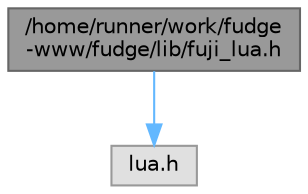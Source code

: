 digraph "/home/runner/work/fudge-www/fudge/lib/fuji_lua.h"
{
 // LATEX_PDF_SIZE
  bgcolor="transparent";
  edge [fontname=Helvetica,fontsize=10,labelfontname=Helvetica,labelfontsize=10];
  node [fontname=Helvetica,fontsize=10,shape=box,height=0.2,width=0.4];
  Node1 [id="Node000001",label="/home/runner/work/fudge\l-www/fudge/lib/fuji_lua.h",height=0.2,width=0.4,color="gray40", fillcolor="grey60", style="filled", fontcolor="black",tooltip=" "];
  Node1 -> Node2 [id="edge1_Node000001_Node000002",color="steelblue1",style="solid",tooltip=" "];
  Node2 [id="Node000002",label="lua.h",height=0.2,width=0.4,color="grey60", fillcolor="#E0E0E0", style="filled",tooltip=" "];
}
